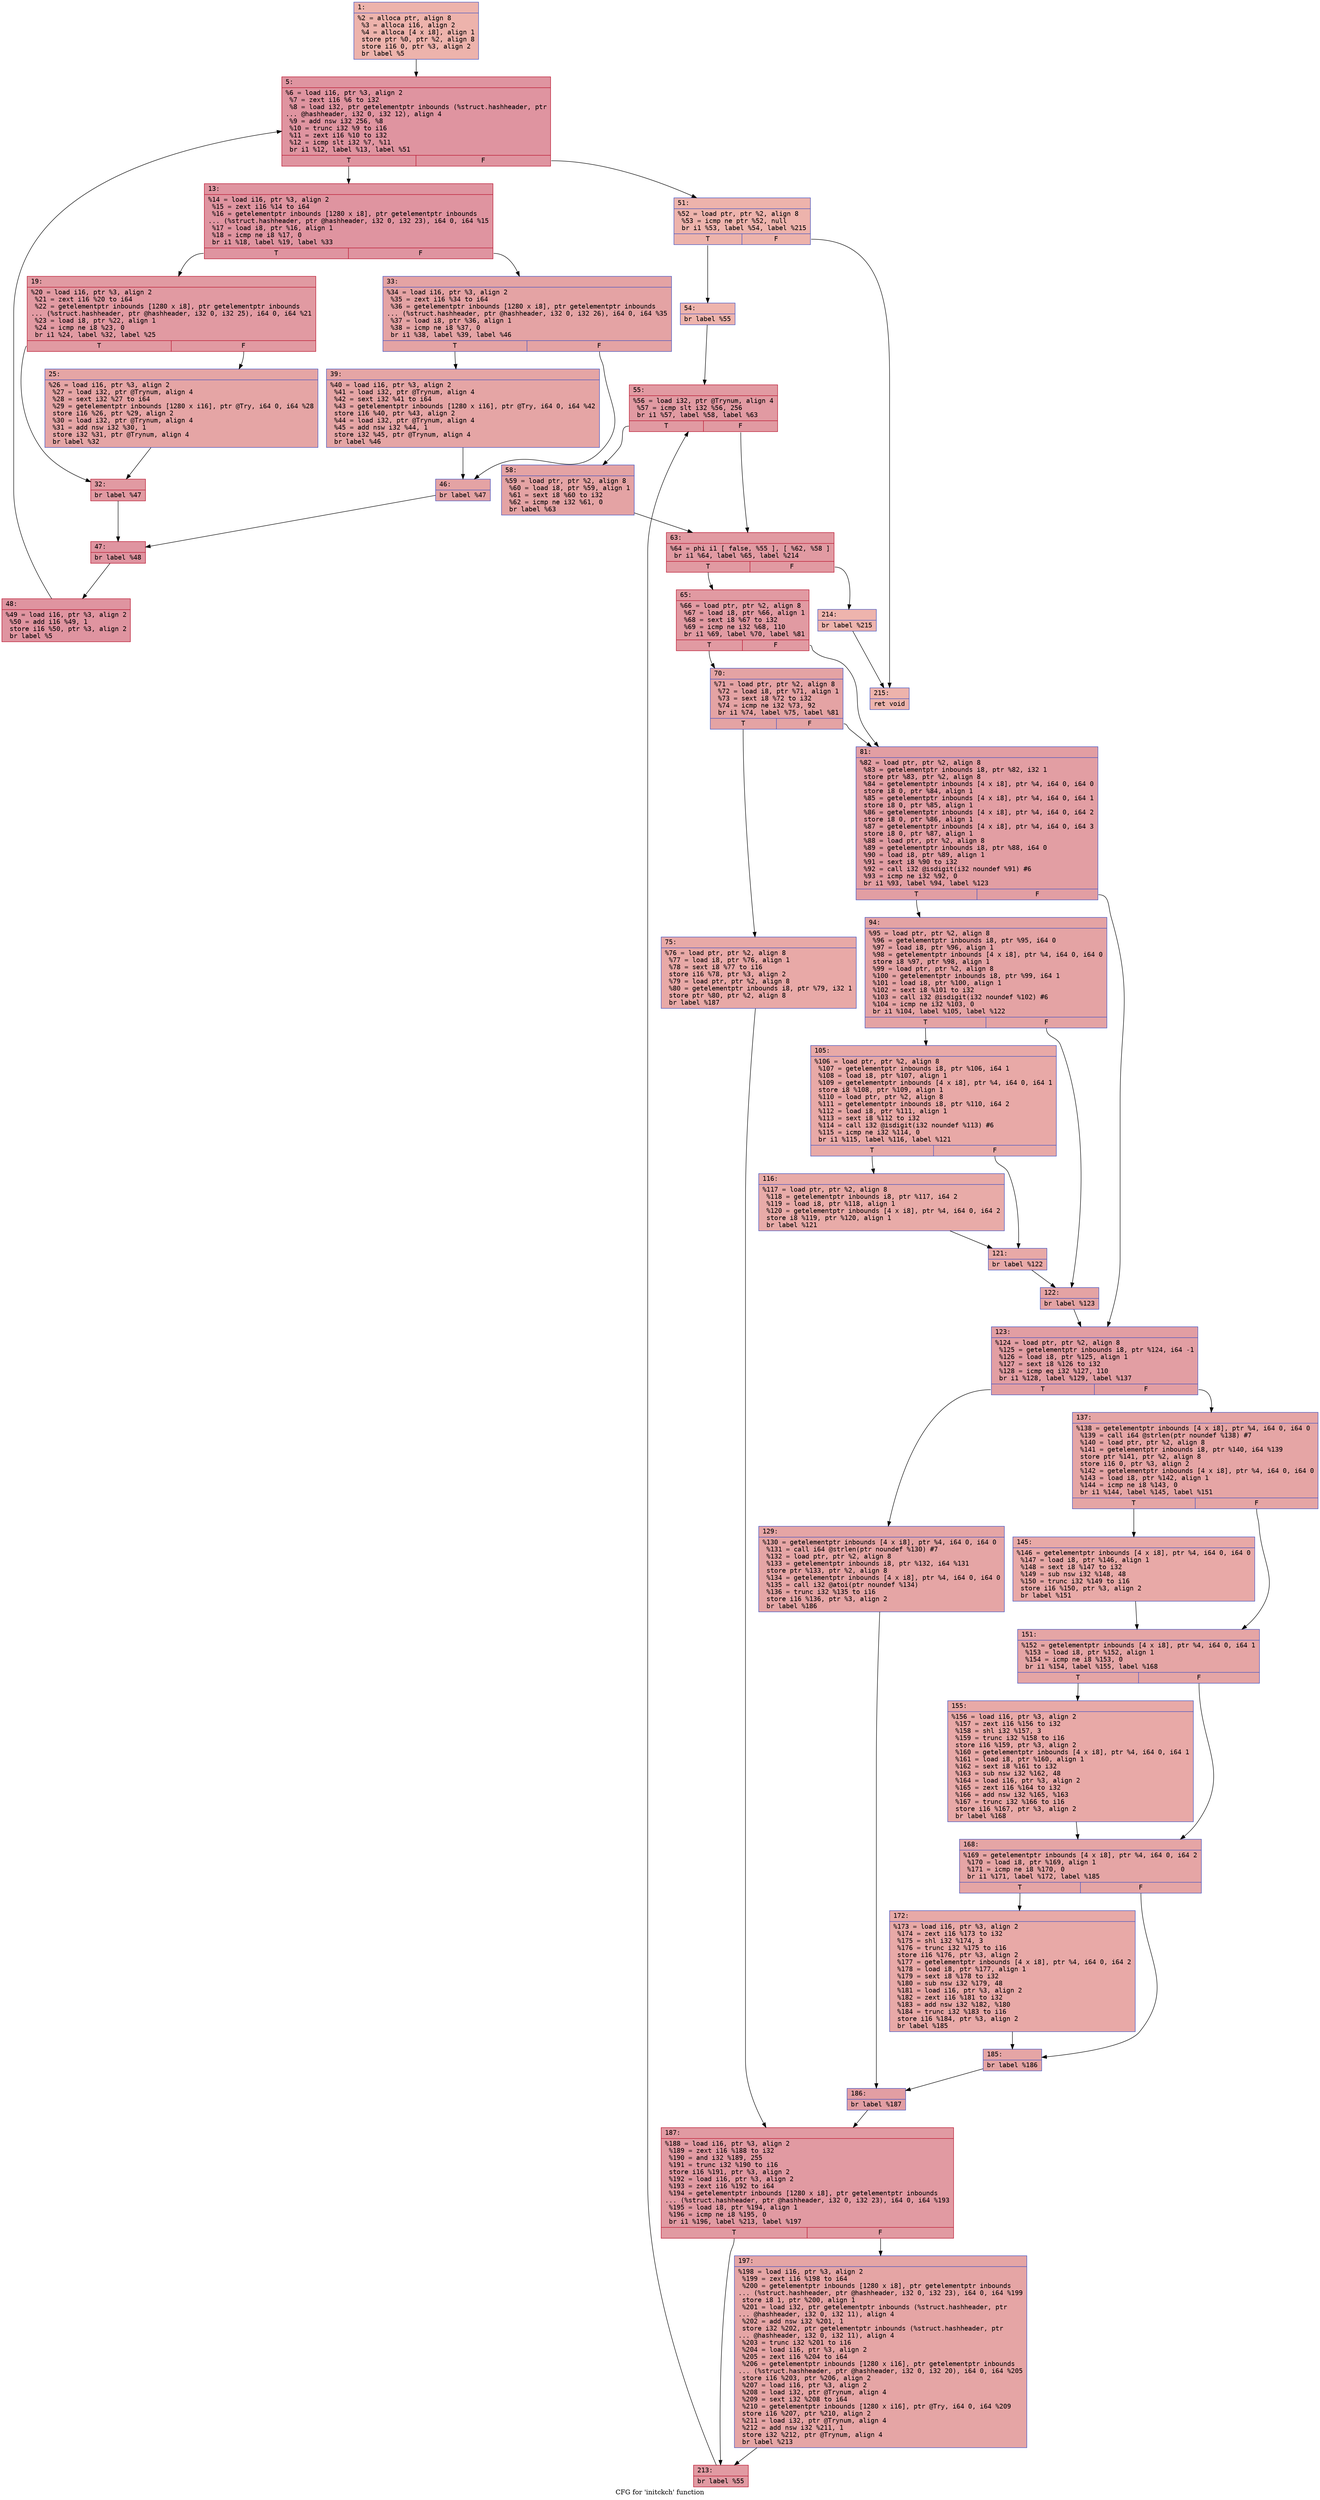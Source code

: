 digraph "CFG for 'initckch' function" {
	label="CFG for 'initckch' function";

	Node0x600001ef2990 [shape=record,color="#3d50c3ff", style=filled, fillcolor="#d6524470" fontname="Courier",label="{1:\l|  %2 = alloca ptr, align 8\l  %3 = alloca i16, align 2\l  %4 = alloca [4 x i8], align 1\l  store ptr %0, ptr %2, align 8\l  store i16 0, ptr %3, align 2\l  br label %5\l}"];
	Node0x600001ef2990 -> Node0x600001ef29e0[tooltip="1 -> 5\nProbability 100.00%" ];
	Node0x600001ef29e0 [shape=record,color="#b70d28ff", style=filled, fillcolor="#b70d2870" fontname="Courier",label="{5:\l|  %6 = load i16, ptr %3, align 2\l  %7 = zext i16 %6 to i32\l  %8 = load i32, ptr getelementptr inbounds (%struct.hashheader, ptr\l... @hashheader, i32 0, i32 12), align 4\l  %9 = add nsw i32 256, %8\l  %10 = trunc i32 %9 to i16\l  %11 = zext i16 %10 to i32\l  %12 = icmp slt i32 %7, %11\l  br i1 %12, label %13, label %51\l|{<s0>T|<s1>F}}"];
	Node0x600001ef29e0:s0 -> Node0x600001ef2a30[tooltip="5 -> 13\nProbability 96.88%" ];
	Node0x600001ef29e0:s1 -> Node0x600001ef2d00[tooltip="5 -> 51\nProbability 3.12%" ];
	Node0x600001ef2a30 [shape=record,color="#b70d28ff", style=filled, fillcolor="#b70d2870" fontname="Courier",label="{13:\l|  %14 = load i16, ptr %3, align 2\l  %15 = zext i16 %14 to i64\l  %16 = getelementptr inbounds [1280 x i8], ptr getelementptr inbounds\l... (%struct.hashheader, ptr @hashheader, i32 0, i32 23), i64 0, i64 %15\l  %17 = load i8, ptr %16, align 1\l  %18 = icmp ne i8 %17, 0\l  br i1 %18, label %19, label %33\l|{<s0>T|<s1>F}}"];
	Node0x600001ef2a30:s0 -> Node0x600001ef2a80[tooltip="13 -> 19\nProbability 62.50%" ];
	Node0x600001ef2a30:s1 -> Node0x600001ef2b70[tooltip="13 -> 33\nProbability 37.50%" ];
	Node0x600001ef2a80 [shape=record,color="#b70d28ff", style=filled, fillcolor="#bb1b2c70" fontname="Courier",label="{19:\l|  %20 = load i16, ptr %3, align 2\l  %21 = zext i16 %20 to i64\l  %22 = getelementptr inbounds [1280 x i8], ptr getelementptr inbounds\l... (%struct.hashheader, ptr @hashheader, i32 0, i32 25), i64 0, i64 %21\l  %23 = load i8, ptr %22, align 1\l  %24 = icmp ne i8 %23, 0\l  br i1 %24, label %32, label %25\l|{<s0>T|<s1>F}}"];
	Node0x600001ef2a80:s0 -> Node0x600001ef2b20[tooltip="19 -> 32\nProbability 62.50%" ];
	Node0x600001ef2a80:s1 -> Node0x600001ef2ad0[tooltip="19 -> 25\nProbability 37.50%" ];
	Node0x600001ef2ad0 [shape=record,color="#3d50c3ff", style=filled, fillcolor="#c5333470" fontname="Courier",label="{25:\l|  %26 = load i16, ptr %3, align 2\l  %27 = load i32, ptr @Trynum, align 4\l  %28 = sext i32 %27 to i64\l  %29 = getelementptr inbounds [1280 x i16], ptr @Try, i64 0, i64 %28\l  store i16 %26, ptr %29, align 2\l  %30 = load i32, ptr @Trynum, align 4\l  %31 = add nsw i32 %30, 1\l  store i32 %31, ptr @Trynum, align 4\l  br label %32\l}"];
	Node0x600001ef2ad0 -> Node0x600001ef2b20[tooltip="25 -> 32\nProbability 100.00%" ];
	Node0x600001ef2b20 [shape=record,color="#b70d28ff", style=filled, fillcolor="#bb1b2c70" fontname="Courier",label="{32:\l|  br label %47\l}"];
	Node0x600001ef2b20 -> Node0x600001ef2c60[tooltip="32 -> 47\nProbability 100.00%" ];
	Node0x600001ef2b70 [shape=record,color="#3d50c3ff", style=filled, fillcolor="#c32e3170" fontname="Courier",label="{33:\l|  %34 = load i16, ptr %3, align 2\l  %35 = zext i16 %34 to i64\l  %36 = getelementptr inbounds [1280 x i8], ptr getelementptr inbounds\l... (%struct.hashheader, ptr @hashheader, i32 0, i32 26), i64 0, i64 %35\l  %37 = load i8, ptr %36, align 1\l  %38 = icmp ne i8 %37, 0\l  br i1 %38, label %39, label %46\l|{<s0>T|<s1>F}}"];
	Node0x600001ef2b70:s0 -> Node0x600001ef2bc0[tooltip="33 -> 39\nProbability 62.50%" ];
	Node0x600001ef2b70:s1 -> Node0x600001ef2c10[tooltip="33 -> 46\nProbability 37.50%" ];
	Node0x600001ef2bc0 [shape=record,color="#3d50c3ff", style=filled, fillcolor="#c5333470" fontname="Courier",label="{39:\l|  %40 = load i16, ptr %3, align 2\l  %41 = load i32, ptr @Trynum, align 4\l  %42 = sext i32 %41 to i64\l  %43 = getelementptr inbounds [1280 x i16], ptr @Try, i64 0, i64 %42\l  store i16 %40, ptr %43, align 2\l  %44 = load i32, ptr @Trynum, align 4\l  %45 = add nsw i32 %44, 1\l  store i32 %45, ptr @Trynum, align 4\l  br label %46\l}"];
	Node0x600001ef2bc0 -> Node0x600001ef2c10[tooltip="39 -> 46\nProbability 100.00%" ];
	Node0x600001ef2c10 [shape=record,color="#3d50c3ff", style=filled, fillcolor="#c32e3170" fontname="Courier",label="{46:\l|  br label %47\l}"];
	Node0x600001ef2c10 -> Node0x600001ef2c60[tooltip="46 -> 47\nProbability 100.00%" ];
	Node0x600001ef2c60 [shape=record,color="#b70d28ff", style=filled, fillcolor="#b70d2870" fontname="Courier",label="{47:\l|  br label %48\l}"];
	Node0x600001ef2c60 -> Node0x600001ef2cb0[tooltip="47 -> 48\nProbability 100.00%" ];
	Node0x600001ef2cb0 [shape=record,color="#b70d28ff", style=filled, fillcolor="#b70d2870" fontname="Courier",label="{48:\l|  %49 = load i16, ptr %3, align 2\l  %50 = add i16 %49, 1\l  store i16 %50, ptr %3, align 2\l  br label %5\l}"];
	Node0x600001ef2cb0 -> Node0x600001ef29e0[tooltip="48 -> 5\nProbability 100.00%" ];
	Node0x600001ef2d00 [shape=record,color="#3d50c3ff", style=filled, fillcolor="#d6524470" fontname="Courier",label="{51:\l|  %52 = load ptr, ptr %2, align 8\l  %53 = icmp ne ptr %52, null\l  br i1 %53, label %54, label %215\l|{<s0>T|<s1>F}}"];
	Node0x600001ef2d00:s0 -> Node0x600001ef2d50[tooltip="51 -> 54\nProbability 62.50%" ];
	Node0x600001ef2d00:s1 -> Node0x600001ef35c0[tooltip="51 -> 215\nProbability 37.50%" ];
	Node0x600001ef2d50 [shape=record,color="#3d50c3ff", style=filled, fillcolor="#d8564670" fontname="Courier",label="{54:\l|  br label %55\l}"];
	Node0x600001ef2d50 -> Node0x600001ef2da0[tooltip="54 -> 55\nProbability 100.00%" ];
	Node0x600001ef2da0 [shape=record,color="#b70d28ff", style=filled, fillcolor="#bb1b2c70" fontname="Courier",label="{55:\l|  %56 = load i32, ptr @Trynum, align 4\l  %57 = icmp slt i32 %56, 256\l  br i1 %57, label %58, label %63\l|{<s0>T|<s1>F}}"];
	Node0x600001ef2da0:s0 -> Node0x600001ef2df0[tooltip="55 -> 58\nProbability 50.00%" ];
	Node0x600001ef2da0:s1 -> Node0x600001ef2e40[tooltip="55 -> 63\nProbability 50.00%" ];
	Node0x600001ef2df0 [shape=record,color="#3d50c3ff", style=filled, fillcolor="#c32e3170" fontname="Courier",label="{58:\l|  %59 = load ptr, ptr %2, align 8\l  %60 = load i8, ptr %59, align 1\l  %61 = sext i8 %60 to i32\l  %62 = icmp ne i32 %61, 0\l  br label %63\l}"];
	Node0x600001ef2df0 -> Node0x600001ef2e40[tooltip="58 -> 63\nProbability 100.00%" ];
	Node0x600001ef2e40 [shape=record,color="#b70d28ff", style=filled, fillcolor="#bb1b2c70" fontname="Courier",label="{63:\l|  %64 = phi i1 [ false, %55 ], [ %62, %58 ]\l  br i1 %64, label %65, label %214\l|{<s0>T|<s1>F}}"];
	Node0x600001ef2e40:s0 -> Node0x600001ef2e90[tooltip="63 -> 65\nProbability 96.88%" ];
	Node0x600001ef2e40:s1 -> Node0x600001ef3570[tooltip="63 -> 214\nProbability 3.12%" ];
	Node0x600001ef2e90 [shape=record,color="#b70d28ff", style=filled, fillcolor="#bb1b2c70" fontname="Courier",label="{65:\l|  %66 = load ptr, ptr %2, align 8\l  %67 = load i8, ptr %66, align 1\l  %68 = sext i8 %67 to i32\l  %69 = icmp ne i32 %68, 110\l  br i1 %69, label %70, label %81\l|{<s0>T|<s1>F}}"];
	Node0x600001ef2e90:s0 -> Node0x600001ef2ee0[tooltip="65 -> 70\nProbability 50.00%" ];
	Node0x600001ef2e90:s1 -> Node0x600001ef2f80[tooltip="65 -> 81\nProbability 50.00%" ];
	Node0x600001ef2ee0 [shape=record,color="#3d50c3ff", style=filled, fillcolor="#c32e3170" fontname="Courier",label="{70:\l|  %71 = load ptr, ptr %2, align 8\l  %72 = load i8, ptr %71, align 1\l  %73 = sext i8 %72 to i32\l  %74 = icmp ne i32 %73, 92\l  br i1 %74, label %75, label %81\l|{<s0>T|<s1>F}}"];
	Node0x600001ef2ee0:s0 -> Node0x600001ef2f30[tooltip="70 -> 75\nProbability 50.00%" ];
	Node0x600001ef2ee0:s1 -> Node0x600001ef2f80[tooltip="70 -> 81\nProbability 50.00%" ];
	Node0x600001ef2f30 [shape=record,color="#3d50c3ff", style=filled, fillcolor="#ca3b3770" fontname="Courier",label="{75:\l|  %76 = load ptr, ptr %2, align 8\l  %77 = load i8, ptr %76, align 1\l  %78 = sext i8 %77 to i16\l  store i16 %78, ptr %3, align 2\l  %79 = load ptr, ptr %2, align 8\l  %80 = getelementptr inbounds i8, ptr %79, i32 1\l  store ptr %80, ptr %2, align 8\l  br label %187\l}"];
	Node0x600001ef2f30 -> Node0x600001ef3480[tooltip="75 -> 187\nProbability 100.00%" ];
	Node0x600001ef2f80 [shape=record,color="#3d50c3ff", style=filled, fillcolor="#be242e70" fontname="Courier",label="{81:\l|  %82 = load ptr, ptr %2, align 8\l  %83 = getelementptr inbounds i8, ptr %82, i32 1\l  store ptr %83, ptr %2, align 8\l  %84 = getelementptr inbounds [4 x i8], ptr %4, i64 0, i64 0\l  store i8 0, ptr %84, align 1\l  %85 = getelementptr inbounds [4 x i8], ptr %4, i64 0, i64 1\l  store i8 0, ptr %85, align 1\l  %86 = getelementptr inbounds [4 x i8], ptr %4, i64 0, i64 2\l  store i8 0, ptr %86, align 1\l  %87 = getelementptr inbounds [4 x i8], ptr %4, i64 0, i64 3\l  store i8 0, ptr %87, align 1\l  %88 = load ptr, ptr %2, align 8\l  %89 = getelementptr inbounds i8, ptr %88, i64 0\l  %90 = load i8, ptr %89, align 1\l  %91 = sext i8 %90 to i32\l  %92 = call i32 @isdigit(i32 noundef %91) #6\l  %93 = icmp ne i32 %92, 0\l  br i1 %93, label %94, label %123\l|{<s0>T|<s1>F}}"];
	Node0x600001ef2f80:s0 -> Node0x600001ef2fd0[tooltip="81 -> 94\nProbability 62.50%" ];
	Node0x600001ef2f80:s1 -> Node0x600001ef3160[tooltip="81 -> 123\nProbability 37.50%" ];
	Node0x600001ef2fd0 [shape=record,color="#3d50c3ff", style=filled, fillcolor="#c32e3170" fontname="Courier",label="{94:\l|  %95 = load ptr, ptr %2, align 8\l  %96 = getelementptr inbounds i8, ptr %95, i64 0\l  %97 = load i8, ptr %96, align 1\l  %98 = getelementptr inbounds [4 x i8], ptr %4, i64 0, i64 0\l  store i8 %97, ptr %98, align 1\l  %99 = load ptr, ptr %2, align 8\l  %100 = getelementptr inbounds i8, ptr %99, i64 1\l  %101 = load i8, ptr %100, align 1\l  %102 = sext i8 %101 to i32\l  %103 = call i32 @isdigit(i32 noundef %102) #6\l  %104 = icmp ne i32 %103, 0\l  br i1 %104, label %105, label %122\l|{<s0>T|<s1>F}}"];
	Node0x600001ef2fd0:s0 -> Node0x600001ef3020[tooltip="94 -> 105\nProbability 62.50%" ];
	Node0x600001ef2fd0:s1 -> Node0x600001ef3110[tooltip="94 -> 122\nProbability 37.50%" ];
	Node0x600001ef3020 [shape=record,color="#3d50c3ff", style=filled, fillcolor="#ca3b3770" fontname="Courier",label="{105:\l|  %106 = load ptr, ptr %2, align 8\l  %107 = getelementptr inbounds i8, ptr %106, i64 1\l  %108 = load i8, ptr %107, align 1\l  %109 = getelementptr inbounds [4 x i8], ptr %4, i64 0, i64 1\l  store i8 %108, ptr %109, align 1\l  %110 = load ptr, ptr %2, align 8\l  %111 = getelementptr inbounds i8, ptr %110, i64 2\l  %112 = load i8, ptr %111, align 1\l  %113 = sext i8 %112 to i32\l  %114 = call i32 @isdigit(i32 noundef %113) #6\l  %115 = icmp ne i32 %114, 0\l  br i1 %115, label %116, label %121\l|{<s0>T|<s1>F}}"];
	Node0x600001ef3020:s0 -> Node0x600001ef3070[tooltip="105 -> 116\nProbability 62.50%" ];
	Node0x600001ef3020:s1 -> Node0x600001ef30c0[tooltip="105 -> 121\nProbability 37.50%" ];
	Node0x600001ef3070 [shape=record,color="#3d50c3ff", style=filled, fillcolor="#cc403a70" fontname="Courier",label="{116:\l|  %117 = load ptr, ptr %2, align 8\l  %118 = getelementptr inbounds i8, ptr %117, i64 2\l  %119 = load i8, ptr %118, align 1\l  %120 = getelementptr inbounds [4 x i8], ptr %4, i64 0, i64 2\l  store i8 %119, ptr %120, align 1\l  br label %121\l}"];
	Node0x600001ef3070 -> Node0x600001ef30c0[tooltip="116 -> 121\nProbability 100.00%" ];
	Node0x600001ef30c0 [shape=record,color="#3d50c3ff", style=filled, fillcolor="#ca3b3770" fontname="Courier",label="{121:\l|  br label %122\l}"];
	Node0x600001ef30c0 -> Node0x600001ef3110[tooltip="121 -> 122\nProbability 100.00%" ];
	Node0x600001ef3110 [shape=record,color="#3d50c3ff", style=filled, fillcolor="#c32e3170" fontname="Courier",label="{122:\l|  br label %123\l}"];
	Node0x600001ef3110 -> Node0x600001ef3160[tooltip="122 -> 123\nProbability 100.00%" ];
	Node0x600001ef3160 [shape=record,color="#3d50c3ff", style=filled, fillcolor="#be242e70" fontname="Courier",label="{123:\l|  %124 = load ptr, ptr %2, align 8\l  %125 = getelementptr inbounds i8, ptr %124, i64 -1\l  %126 = load i8, ptr %125, align 1\l  %127 = sext i8 %126 to i32\l  %128 = icmp eq i32 %127, 110\l  br i1 %128, label %129, label %137\l|{<s0>T|<s1>F}}"];
	Node0x600001ef3160:s0 -> Node0x600001ef31b0[tooltip="123 -> 129\nProbability 50.00%" ];
	Node0x600001ef3160:s1 -> Node0x600001ef3200[tooltip="123 -> 137\nProbability 50.00%" ];
	Node0x600001ef31b0 [shape=record,color="#3d50c3ff", style=filled, fillcolor="#c5333470" fontname="Courier",label="{129:\l|  %130 = getelementptr inbounds [4 x i8], ptr %4, i64 0, i64 0\l  %131 = call i64 @strlen(ptr noundef %130) #7\l  %132 = load ptr, ptr %2, align 8\l  %133 = getelementptr inbounds i8, ptr %132, i64 %131\l  store ptr %133, ptr %2, align 8\l  %134 = getelementptr inbounds [4 x i8], ptr %4, i64 0, i64 0\l  %135 = call i32 @atoi(ptr noundef %134)\l  %136 = trunc i32 %135 to i16\l  store i16 %136, ptr %3, align 2\l  br label %186\l}"];
	Node0x600001ef31b0 -> Node0x600001ef3430[tooltip="129 -> 186\nProbability 100.00%" ];
	Node0x600001ef3200 [shape=record,color="#3d50c3ff", style=filled, fillcolor="#c5333470" fontname="Courier",label="{137:\l|  %138 = getelementptr inbounds [4 x i8], ptr %4, i64 0, i64 0\l  %139 = call i64 @strlen(ptr noundef %138) #7\l  %140 = load ptr, ptr %2, align 8\l  %141 = getelementptr inbounds i8, ptr %140, i64 %139\l  store ptr %141, ptr %2, align 8\l  store i16 0, ptr %3, align 2\l  %142 = getelementptr inbounds [4 x i8], ptr %4, i64 0, i64 0\l  %143 = load i8, ptr %142, align 1\l  %144 = icmp ne i8 %143, 0\l  br i1 %144, label %145, label %151\l|{<s0>T|<s1>F}}"];
	Node0x600001ef3200:s0 -> Node0x600001ef3250[tooltip="137 -> 145\nProbability 62.50%" ];
	Node0x600001ef3200:s1 -> Node0x600001ef32a0[tooltip="137 -> 151\nProbability 37.50%" ];
	Node0x600001ef3250 [shape=record,color="#3d50c3ff", style=filled, fillcolor="#ca3b3770" fontname="Courier",label="{145:\l|  %146 = getelementptr inbounds [4 x i8], ptr %4, i64 0, i64 0\l  %147 = load i8, ptr %146, align 1\l  %148 = sext i8 %147 to i32\l  %149 = sub nsw i32 %148, 48\l  %150 = trunc i32 %149 to i16\l  store i16 %150, ptr %3, align 2\l  br label %151\l}"];
	Node0x600001ef3250 -> Node0x600001ef32a0[tooltip="145 -> 151\nProbability 100.00%" ];
	Node0x600001ef32a0 [shape=record,color="#3d50c3ff", style=filled, fillcolor="#c5333470" fontname="Courier",label="{151:\l|  %152 = getelementptr inbounds [4 x i8], ptr %4, i64 0, i64 1\l  %153 = load i8, ptr %152, align 1\l  %154 = icmp ne i8 %153, 0\l  br i1 %154, label %155, label %168\l|{<s0>T|<s1>F}}"];
	Node0x600001ef32a0:s0 -> Node0x600001ef32f0[tooltip="151 -> 155\nProbability 62.50%" ];
	Node0x600001ef32a0:s1 -> Node0x600001ef3340[tooltip="151 -> 168\nProbability 37.50%" ];
	Node0x600001ef32f0 [shape=record,color="#3d50c3ff", style=filled, fillcolor="#ca3b3770" fontname="Courier",label="{155:\l|  %156 = load i16, ptr %3, align 2\l  %157 = zext i16 %156 to i32\l  %158 = shl i32 %157, 3\l  %159 = trunc i32 %158 to i16\l  store i16 %159, ptr %3, align 2\l  %160 = getelementptr inbounds [4 x i8], ptr %4, i64 0, i64 1\l  %161 = load i8, ptr %160, align 1\l  %162 = sext i8 %161 to i32\l  %163 = sub nsw i32 %162, 48\l  %164 = load i16, ptr %3, align 2\l  %165 = zext i16 %164 to i32\l  %166 = add nsw i32 %165, %163\l  %167 = trunc i32 %166 to i16\l  store i16 %167, ptr %3, align 2\l  br label %168\l}"];
	Node0x600001ef32f0 -> Node0x600001ef3340[tooltip="155 -> 168\nProbability 100.00%" ];
	Node0x600001ef3340 [shape=record,color="#3d50c3ff", style=filled, fillcolor="#c5333470" fontname="Courier",label="{168:\l|  %169 = getelementptr inbounds [4 x i8], ptr %4, i64 0, i64 2\l  %170 = load i8, ptr %169, align 1\l  %171 = icmp ne i8 %170, 0\l  br i1 %171, label %172, label %185\l|{<s0>T|<s1>F}}"];
	Node0x600001ef3340:s0 -> Node0x600001ef3390[tooltip="168 -> 172\nProbability 62.50%" ];
	Node0x600001ef3340:s1 -> Node0x600001ef33e0[tooltip="168 -> 185\nProbability 37.50%" ];
	Node0x600001ef3390 [shape=record,color="#3d50c3ff", style=filled, fillcolor="#ca3b3770" fontname="Courier",label="{172:\l|  %173 = load i16, ptr %3, align 2\l  %174 = zext i16 %173 to i32\l  %175 = shl i32 %174, 3\l  %176 = trunc i32 %175 to i16\l  store i16 %176, ptr %3, align 2\l  %177 = getelementptr inbounds [4 x i8], ptr %4, i64 0, i64 2\l  %178 = load i8, ptr %177, align 1\l  %179 = sext i8 %178 to i32\l  %180 = sub nsw i32 %179, 48\l  %181 = load i16, ptr %3, align 2\l  %182 = zext i16 %181 to i32\l  %183 = add nsw i32 %182, %180\l  %184 = trunc i32 %183 to i16\l  store i16 %184, ptr %3, align 2\l  br label %185\l}"];
	Node0x600001ef3390 -> Node0x600001ef33e0[tooltip="172 -> 185\nProbability 100.00%" ];
	Node0x600001ef33e0 [shape=record,color="#3d50c3ff", style=filled, fillcolor="#c5333470" fontname="Courier",label="{185:\l|  br label %186\l}"];
	Node0x600001ef33e0 -> Node0x600001ef3430[tooltip="185 -> 186\nProbability 100.00%" ];
	Node0x600001ef3430 [shape=record,color="#3d50c3ff", style=filled, fillcolor="#be242e70" fontname="Courier",label="{186:\l|  br label %187\l}"];
	Node0x600001ef3430 -> Node0x600001ef3480[tooltip="186 -> 187\nProbability 100.00%" ];
	Node0x600001ef3480 [shape=record,color="#b70d28ff", style=filled, fillcolor="#bb1b2c70" fontname="Courier",label="{187:\l|  %188 = load i16, ptr %3, align 2\l  %189 = zext i16 %188 to i32\l  %190 = and i32 %189, 255\l  %191 = trunc i32 %190 to i16\l  store i16 %191, ptr %3, align 2\l  %192 = load i16, ptr %3, align 2\l  %193 = zext i16 %192 to i64\l  %194 = getelementptr inbounds [1280 x i8], ptr getelementptr inbounds\l... (%struct.hashheader, ptr @hashheader, i32 0, i32 23), i64 0, i64 %193\l  %195 = load i8, ptr %194, align 1\l  %196 = icmp ne i8 %195, 0\l  br i1 %196, label %213, label %197\l|{<s0>T|<s1>F}}"];
	Node0x600001ef3480:s0 -> Node0x600001ef3520[tooltip="187 -> 213\nProbability 62.50%" ];
	Node0x600001ef3480:s1 -> Node0x600001ef34d0[tooltip="187 -> 197\nProbability 37.50%" ];
	Node0x600001ef34d0 [shape=record,color="#3d50c3ff", style=filled, fillcolor="#c5333470" fontname="Courier",label="{197:\l|  %198 = load i16, ptr %3, align 2\l  %199 = zext i16 %198 to i64\l  %200 = getelementptr inbounds [1280 x i8], ptr getelementptr inbounds\l... (%struct.hashheader, ptr @hashheader, i32 0, i32 23), i64 0, i64 %199\l  store i8 1, ptr %200, align 1\l  %201 = load i32, ptr getelementptr inbounds (%struct.hashheader, ptr\l... @hashheader, i32 0, i32 11), align 4\l  %202 = add nsw i32 %201, 1\l  store i32 %202, ptr getelementptr inbounds (%struct.hashheader, ptr\l... @hashheader, i32 0, i32 11), align 4\l  %203 = trunc i32 %201 to i16\l  %204 = load i16, ptr %3, align 2\l  %205 = zext i16 %204 to i64\l  %206 = getelementptr inbounds [1280 x i16], ptr getelementptr inbounds\l... (%struct.hashheader, ptr @hashheader, i32 0, i32 20), i64 0, i64 %205\l  store i16 %203, ptr %206, align 2\l  %207 = load i16, ptr %3, align 2\l  %208 = load i32, ptr @Trynum, align 4\l  %209 = sext i32 %208 to i64\l  %210 = getelementptr inbounds [1280 x i16], ptr @Try, i64 0, i64 %209\l  store i16 %207, ptr %210, align 2\l  %211 = load i32, ptr @Trynum, align 4\l  %212 = add nsw i32 %211, 1\l  store i32 %212, ptr @Trynum, align 4\l  br label %213\l}"];
	Node0x600001ef34d0 -> Node0x600001ef3520[tooltip="197 -> 213\nProbability 100.00%" ];
	Node0x600001ef3520 [shape=record,color="#b70d28ff", style=filled, fillcolor="#bb1b2c70" fontname="Courier",label="{213:\l|  br label %55\l}"];
	Node0x600001ef3520 -> Node0x600001ef2da0[tooltip="213 -> 55\nProbability 100.00%" ];
	Node0x600001ef3570 [shape=record,color="#3d50c3ff", style=filled, fillcolor="#d8564670" fontname="Courier",label="{214:\l|  br label %215\l}"];
	Node0x600001ef3570 -> Node0x600001ef35c0[tooltip="214 -> 215\nProbability 100.00%" ];
	Node0x600001ef35c0 [shape=record,color="#3d50c3ff", style=filled, fillcolor="#d6524470" fontname="Courier",label="{215:\l|  ret void\l}"];
}
